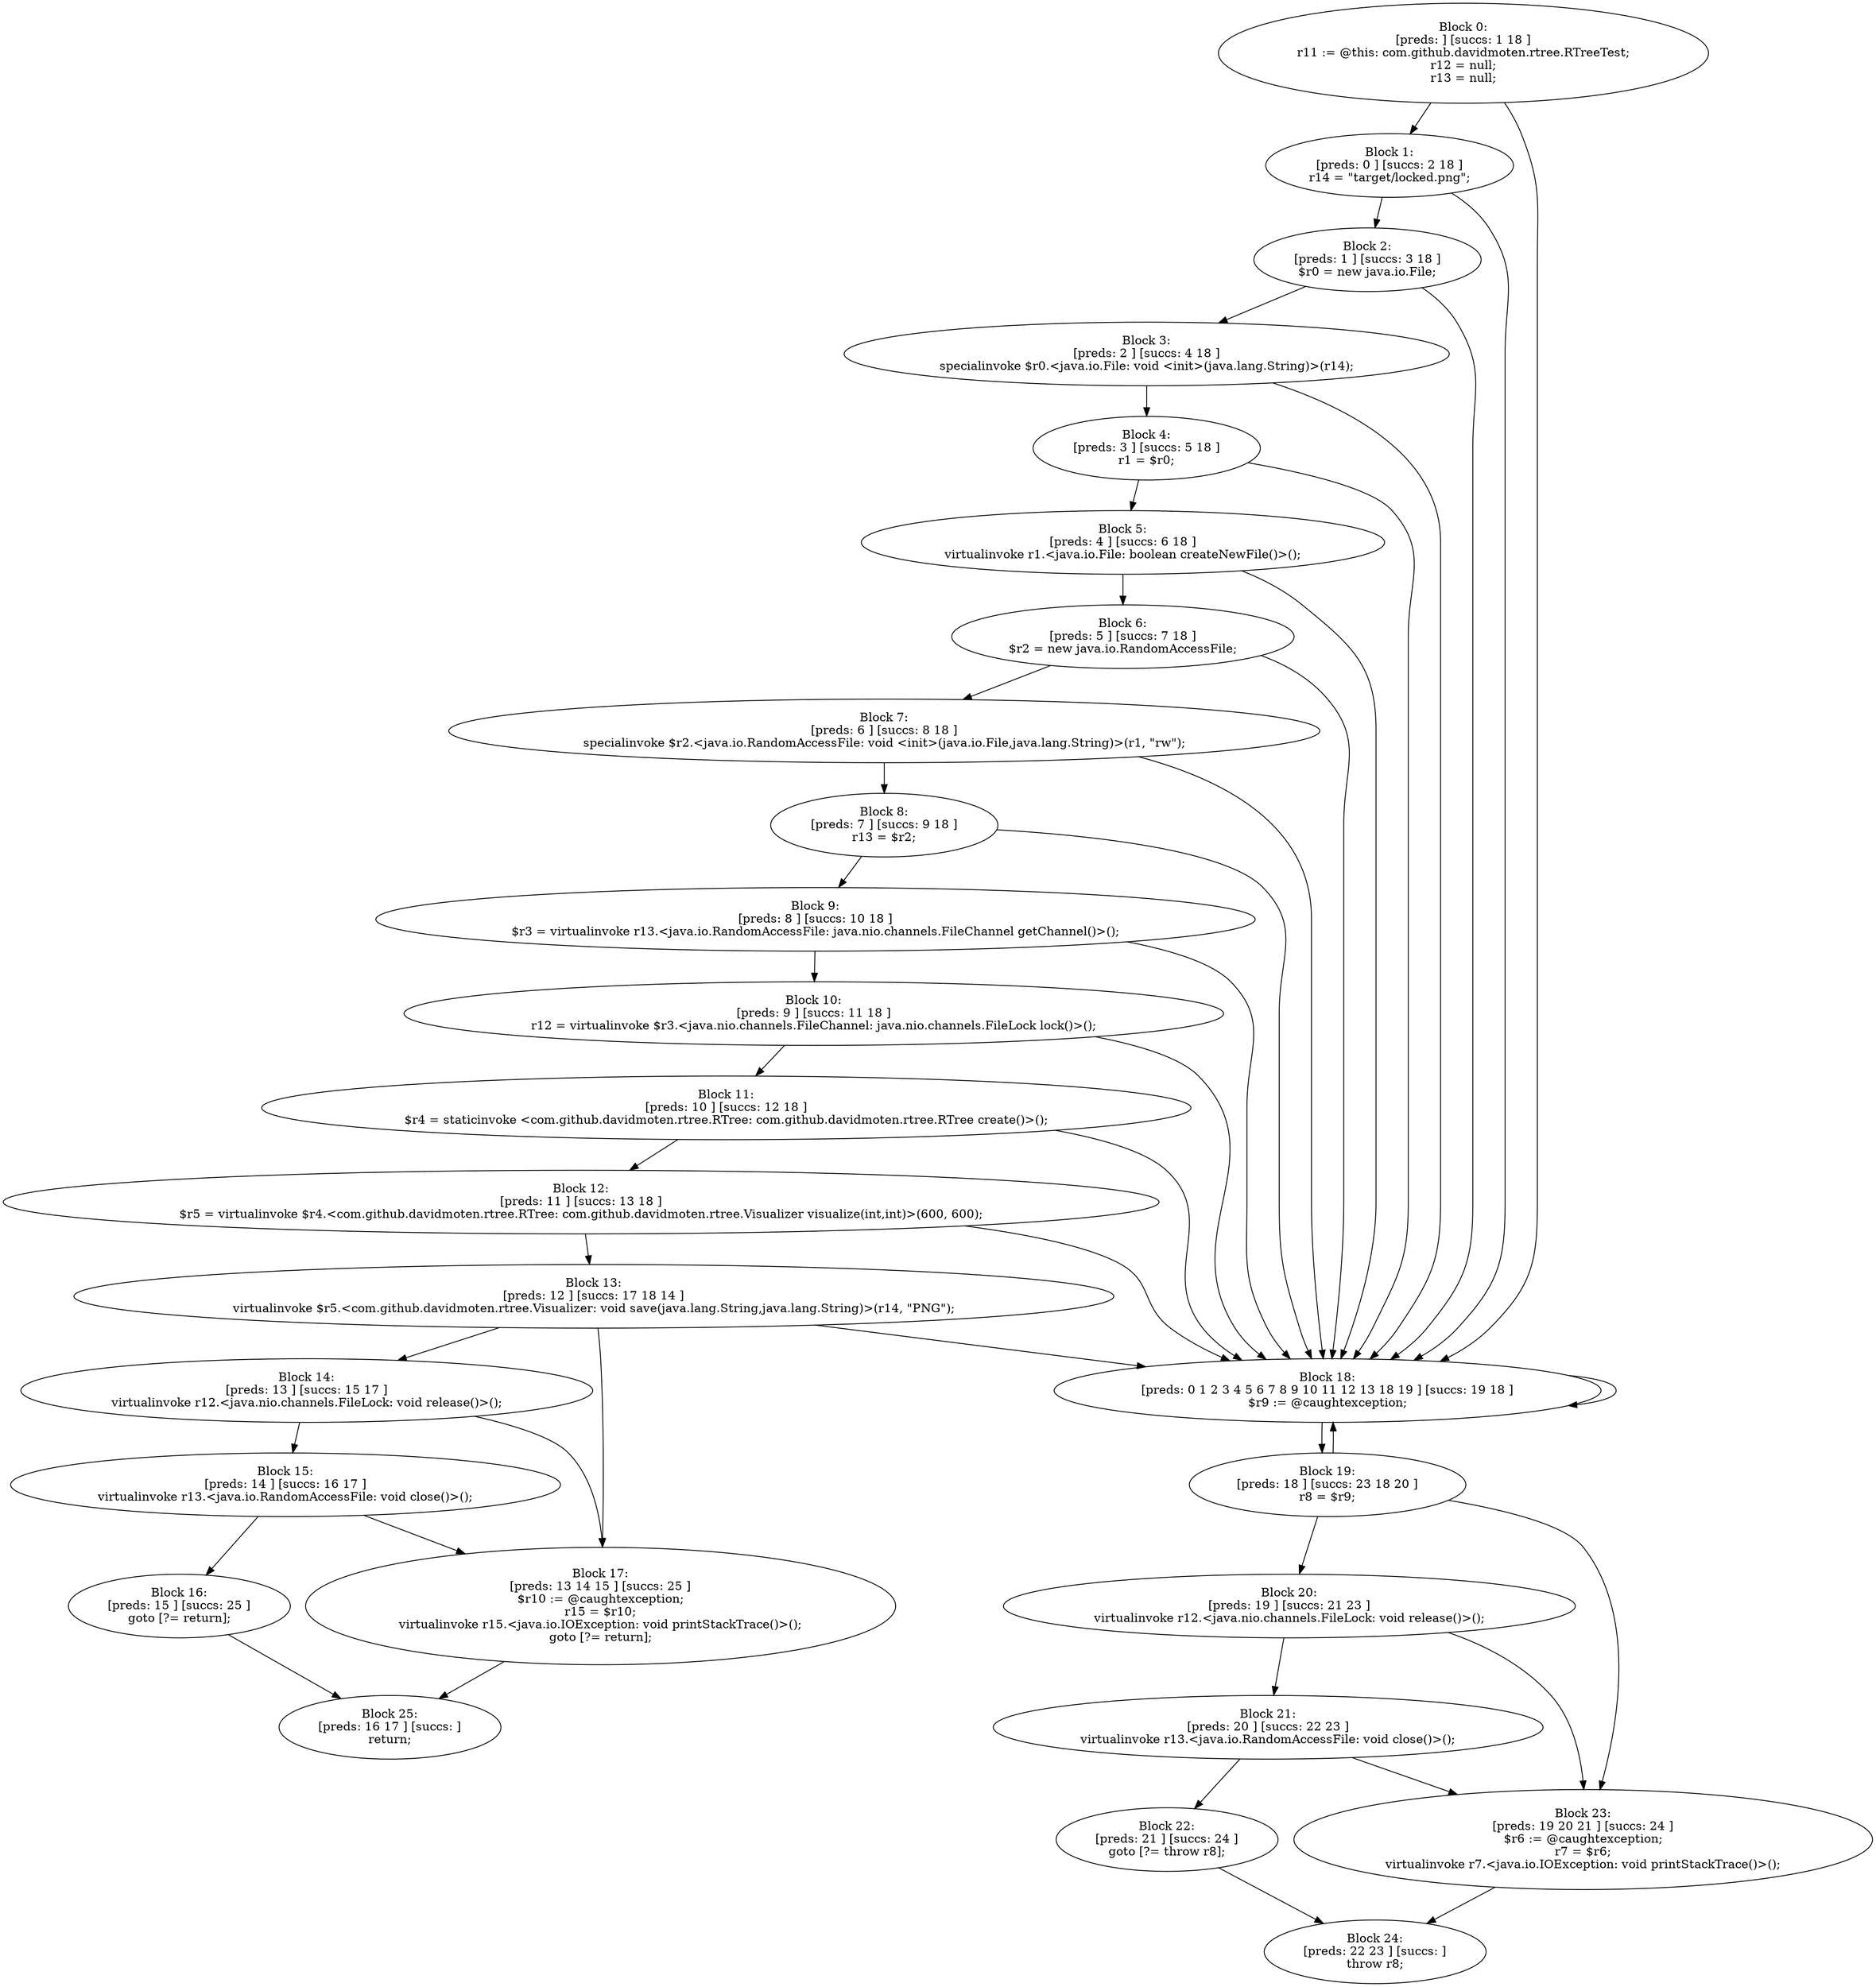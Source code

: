 digraph "unitGraph" {
    "Block 0:
[preds: ] [succs: 1 18 ]
r11 := @this: com.github.davidmoten.rtree.RTreeTest;
r12 = null;
r13 = null;
"
    "Block 1:
[preds: 0 ] [succs: 2 18 ]
r14 = \"target/locked.png\";
"
    "Block 2:
[preds: 1 ] [succs: 3 18 ]
$r0 = new java.io.File;
"
    "Block 3:
[preds: 2 ] [succs: 4 18 ]
specialinvoke $r0.<java.io.File: void <init>(java.lang.String)>(r14);
"
    "Block 4:
[preds: 3 ] [succs: 5 18 ]
r1 = $r0;
"
    "Block 5:
[preds: 4 ] [succs: 6 18 ]
virtualinvoke r1.<java.io.File: boolean createNewFile()>();
"
    "Block 6:
[preds: 5 ] [succs: 7 18 ]
$r2 = new java.io.RandomAccessFile;
"
    "Block 7:
[preds: 6 ] [succs: 8 18 ]
specialinvoke $r2.<java.io.RandomAccessFile: void <init>(java.io.File,java.lang.String)>(r1, \"rw\");
"
    "Block 8:
[preds: 7 ] [succs: 9 18 ]
r13 = $r2;
"
    "Block 9:
[preds: 8 ] [succs: 10 18 ]
$r3 = virtualinvoke r13.<java.io.RandomAccessFile: java.nio.channels.FileChannel getChannel()>();
"
    "Block 10:
[preds: 9 ] [succs: 11 18 ]
r12 = virtualinvoke $r3.<java.nio.channels.FileChannel: java.nio.channels.FileLock lock()>();
"
    "Block 11:
[preds: 10 ] [succs: 12 18 ]
$r4 = staticinvoke <com.github.davidmoten.rtree.RTree: com.github.davidmoten.rtree.RTree create()>();
"
    "Block 12:
[preds: 11 ] [succs: 13 18 ]
$r5 = virtualinvoke $r4.<com.github.davidmoten.rtree.RTree: com.github.davidmoten.rtree.Visualizer visualize(int,int)>(600, 600);
"
    "Block 13:
[preds: 12 ] [succs: 17 18 14 ]
virtualinvoke $r5.<com.github.davidmoten.rtree.Visualizer: void save(java.lang.String,java.lang.String)>(r14, \"PNG\");
"
    "Block 14:
[preds: 13 ] [succs: 15 17 ]
virtualinvoke r12.<java.nio.channels.FileLock: void release()>();
"
    "Block 15:
[preds: 14 ] [succs: 16 17 ]
virtualinvoke r13.<java.io.RandomAccessFile: void close()>();
"
    "Block 16:
[preds: 15 ] [succs: 25 ]
goto [?= return];
"
    "Block 17:
[preds: 13 14 15 ] [succs: 25 ]
$r10 := @caughtexception;
r15 = $r10;
virtualinvoke r15.<java.io.IOException: void printStackTrace()>();
goto [?= return];
"
    "Block 18:
[preds: 0 1 2 3 4 5 6 7 8 9 10 11 12 13 18 19 ] [succs: 19 18 ]
$r9 := @caughtexception;
"
    "Block 19:
[preds: 18 ] [succs: 23 18 20 ]
r8 = $r9;
"
    "Block 20:
[preds: 19 ] [succs: 21 23 ]
virtualinvoke r12.<java.nio.channels.FileLock: void release()>();
"
    "Block 21:
[preds: 20 ] [succs: 22 23 ]
virtualinvoke r13.<java.io.RandomAccessFile: void close()>();
"
    "Block 22:
[preds: 21 ] [succs: 24 ]
goto [?= throw r8];
"
    "Block 23:
[preds: 19 20 21 ] [succs: 24 ]
$r6 := @caughtexception;
r7 = $r6;
virtualinvoke r7.<java.io.IOException: void printStackTrace()>();
"
    "Block 24:
[preds: 22 23 ] [succs: ]
throw r8;
"
    "Block 25:
[preds: 16 17 ] [succs: ]
return;
"
    "Block 0:
[preds: ] [succs: 1 18 ]
r11 := @this: com.github.davidmoten.rtree.RTreeTest;
r12 = null;
r13 = null;
"->"Block 1:
[preds: 0 ] [succs: 2 18 ]
r14 = \"target/locked.png\";
";
    "Block 0:
[preds: ] [succs: 1 18 ]
r11 := @this: com.github.davidmoten.rtree.RTreeTest;
r12 = null;
r13 = null;
"->"Block 18:
[preds: 0 1 2 3 4 5 6 7 8 9 10 11 12 13 18 19 ] [succs: 19 18 ]
$r9 := @caughtexception;
";
    "Block 1:
[preds: 0 ] [succs: 2 18 ]
r14 = \"target/locked.png\";
"->"Block 2:
[preds: 1 ] [succs: 3 18 ]
$r0 = new java.io.File;
";
    "Block 1:
[preds: 0 ] [succs: 2 18 ]
r14 = \"target/locked.png\";
"->"Block 18:
[preds: 0 1 2 3 4 5 6 7 8 9 10 11 12 13 18 19 ] [succs: 19 18 ]
$r9 := @caughtexception;
";
    "Block 2:
[preds: 1 ] [succs: 3 18 ]
$r0 = new java.io.File;
"->"Block 3:
[preds: 2 ] [succs: 4 18 ]
specialinvoke $r0.<java.io.File: void <init>(java.lang.String)>(r14);
";
    "Block 2:
[preds: 1 ] [succs: 3 18 ]
$r0 = new java.io.File;
"->"Block 18:
[preds: 0 1 2 3 4 5 6 7 8 9 10 11 12 13 18 19 ] [succs: 19 18 ]
$r9 := @caughtexception;
";
    "Block 3:
[preds: 2 ] [succs: 4 18 ]
specialinvoke $r0.<java.io.File: void <init>(java.lang.String)>(r14);
"->"Block 4:
[preds: 3 ] [succs: 5 18 ]
r1 = $r0;
";
    "Block 3:
[preds: 2 ] [succs: 4 18 ]
specialinvoke $r0.<java.io.File: void <init>(java.lang.String)>(r14);
"->"Block 18:
[preds: 0 1 2 3 4 5 6 7 8 9 10 11 12 13 18 19 ] [succs: 19 18 ]
$r9 := @caughtexception;
";
    "Block 4:
[preds: 3 ] [succs: 5 18 ]
r1 = $r0;
"->"Block 5:
[preds: 4 ] [succs: 6 18 ]
virtualinvoke r1.<java.io.File: boolean createNewFile()>();
";
    "Block 4:
[preds: 3 ] [succs: 5 18 ]
r1 = $r0;
"->"Block 18:
[preds: 0 1 2 3 4 5 6 7 8 9 10 11 12 13 18 19 ] [succs: 19 18 ]
$r9 := @caughtexception;
";
    "Block 5:
[preds: 4 ] [succs: 6 18 ]
virtualinvoke r1.<java.io.File: boolean createNewFile()>();
"->"Block 6:
[preds: 5 ] [succs: 7 18 ]
$r2 = new java.io.RandomAccessFile;
";
    "Block 5:
[preds: 4 ] [succs: 6 18 ]
virtualinvoke r1.<java.io.File: boolean createNewFile()>();
"->"Block 18:
[preds: 0 1 2 3 4 5 6 7 8 9 10 11 12 13 18 19 ] [succs: 19 18 ]
$r9 := @caughtexception;
";
    "Block 6:
[preds: 5 ] [succs: 7 18 ]
$r2 = new java.io.RandomAccessFile;
"->"Block 7:
[preds: 6 ] [succs: 8 18 ]
specialinvoke $r2.<java.io.RandomAccessFile: void <init>(java.io.File,java.lang.String)>(r1, \"rw\");
";
    "Block 6:
[preds: 5 ] [succs: 7 18 ]
$r2 = new java.io.RandomAccessFile;
"->"Block 18:
[preds: 0 1 2 3 4 5 6 7 8 9 10 11 12 13 18 19 ] [succs: 19 18 ]
$r9 := @caughtexception;
";
    "Block 7:
[preds: 6 ] [succs: 8 18 ]
specialinvoke $r2.<java.io.RandomAccessFile: void <init>(java.io.File,java.lang.String)>(r1, \"rw\");
"->"Block 8:
[preds: 7 ] [succs: 9 18 ]
r13 = $r2;
";
    "Block 7:
[preds: 6 ] [succs: 8 18 ]
specialinvoke $r2.<java.io.RandomAccessFile: void <init>(java.io.File,java.lang.String)>(r1, \"rw\");
"->"Block 18:
[preds: 0 1 2 3 4 5 6 7 8 9 10 11 12 13 18 19 ] [succs: 19 18 ]
$r9 := @caughtexception;
";
    "Block 8:
[preds: 7 ] [succs: 9 18 ]
r13 = $r2;
"->"Block 9:
[preds: 8 ] [succs: 10 18 ]
$r3 = virtualinvoke r13.<java.io.RandomAccessFile: java.nio.channels.FileChannel getChannel()>();
";
    "Block 8:
[preds: 7 ] [succs: 9 18 ]
r13 = $r2;
"->"Block 18:
[preds: 0 1 2 3 4 5 6 7 8 9 10 11 12 13 18 19 ] [succs: 19 18 ]
$r9 := @caughtexception;
";
    "Block 9:
[preds: 8 ] [succs: 10 18 ]
$r3 = virtualinvoke r13.<java.io.RandomAccessFile: java.nio.channels.FileChannel getChannel()>();
"->"Block 10:
[preds: 9 ] [succs: 11 18 ]
r12 = virtualinvoke $r3.<java.nio.channels.FileChannel: java.nio.channels.FileLock lock()>();
";
    "Block 9:
[preds: 8 ] [succs: 10 18 ]
$r3 = virtualinvoke r13.<java.io.RandomAccessFile: java.nio.channels.FileChannel getChannel()>();
"->"Block 18:
[preds: 0 1 2 3 4 5 6 7 8 9 10 11 12 13 18 19 ] [succs: 19 18 ]
$r9 := @caughtexception;
";
    "Block 10:
[preds: 9 ] [succs: 11 18 ]
r12 = virtualinvoke $r3.<java.nio.channels.FileChannel: java.nio.channels.FileLock lock()>();
"->"Block 11:
[preds: 10 ] [succs: 12 18 ]
$r4 = staticinvoke <com.github.davidmoten.rtree.RTree: com.github.davidmoten.rtree.RTree create()>();
";
    "Block 10:
[preds: 9 ] [succs: 11 18 ]
r12 = virtualinvoke $r3.<java.nio.channels.FileChannel: java.nio.channels.FileLock lock()>();
"->"Block 18:
[preds: 0 1 2 3 4 5 6 7 8 9 10 11 12 13 18 19 ] [succs: 19 18 ]
$r9 := @caughtexception;
";
    "Block 11:
[preds: 10 ] [succs: 12 18 ]
$r4 = staticinvoke <com.github.davidmoten.rtree.RTree: com.github.davidmoten.rtree.RTree create()>();
"->"Block 12:
[preds: 11 ] [succs: 13 18 ]
$r5 = virtualinvoke $r4.<com.github.davidmoten.rtree.RTree: com.github.davidmoten.rtree.Visualizer visualize(int,int)>(600, 600);
";
    "Block 11:
[preds: 10 ] [succs: 12 18 ]
$r4 = staticinvoke <com.github.davidmoten.rtree.RTree: com.github.davidmoten.rtree.RTree create()>();
"->"Block 18:
[preds: 0 1 2 3 4 5 6 7 8 9 10 11 12 13 18 19 ] [succs: 19 18 ]
$r9 := @caughtexception;
";
    "Block 12:
[preds: 11 ] [succs: 13 18 ]
$r5 = virtualinvoke $r4.<com.github.davidmoten.rtree.RTree: com.github.davidmoten.rtree.Visualizer visualize(int,int)>(600, 600);
"->"Block 13:
[preds: 12 ] [succs: 17 18 14 ]
virtualinvoke $r5.<com.github.davidmoten.rtree.Visualizer: void save(java.lang.String,java.lang.String)>(r14, \"PNG\");
";
    "Block 12:
[preds: 11 ] [succs: 13 18 ]
$r5 = virtualinvoke $r4.<com.github.davidmoten.rtree.RTree: com.github.davidmoten.rtree.Visualizer visualize(int,int)>(600, 600);
"->"Block 18:
[preds: 0 1 2 3 4 5 6 7 8 9 10 11 12 13 18 19 ] [succs: 19 18 ]
$r9 := @caughtexception;
";
    "Block 13:
[preds: 12 ] [succs: 17 18 14 ]
virtualinvoke $r5.<com.github.davidmoten.rtree.Visualizer: void save(java.lang.String,java.lang.String)>(r14, \"PNG\");
"->"Block 17:
[preds: 13 14 15 ] [succs: 25 ]
$r10 := @caughtexception;
r15 = $r10;
virtualinvoke r15.<java.io.IOException: void printStackTrace()>();
goto [?= return];
";
    "Block 13:
[preds: 12 ] [succs: 17 18 14 ]
virtualinvoke $r5.<com.github.davidmoten.rtree.Visualizer: void save(java.lang.String,java.lang.String)>(r14, \"PNG\");
"->"Block 18:
[preds: 0 1 2 3 4 5 6 7 8 9 10 11 12 13 18 19 ] [succs: 19 18 ]
$r9 := @caughtexception;
";
    "Block 13:
[preds: 12 ] [succs: 17 18 14 ]
virtualinvoke $r5.<com.github.davidmoten.rtree.Visualizer: void save(java.lang.String,java.lang.String)>(r14, \"PNG\");
"->"Block 14:
[preds: 13 ] [succs: 15 17 ]
virtualinvoke r12.<java.nio.channels.FileLock: void release()>();
";
    "Block 14:
[preds: 13 ] [succs: 15 17 ]
virtualinvoke r12.<java.nio.channels.FileLock: void release()>();
"->"Block 15:
[preds: 14 ] [succs: 16 17 ]
virtualinvoke r13.<java.io.RandomAccessFile: void close()>();
";
    "Block 14:
[preds: 13 ] [succs: 15 17 ]
virtualinvoke r12.<java.nio.channels.FileLock: void release()>();
"->"Block 17:
[preds: 13 14 15 ] [succs: 25 ]
$r10 := @caughtexception;
r15 = $r10;
virtualinvoke r15.<java.io.IOException: void printStackTrace()>();
goto [?= return];
";
    "Block 15:
[preds: 14 ] [succs: 16 17 ]
virtualinvoke r13.<java.io.RandomAccessFile: void close()>();
"->"Block 16:
[preds: 15 ] [succs: 25 ]
goto [?= return];
";
    "Block 15:
[preds: 14 ] [succs: 16 17 ]
virtualinvoke r13.<java.io.RandomAccessFile: void close()>();
"->"Block 17:
[preds: 13 14 15 ] [succs: 25 ]
$r10 := @caughtexception;
r15 = $r10;
virtualinvoke r15.<java.io.IOException: void printStackTrace()>();
goto [?= return];
";
    "Block 16:
[preds: 15 ] [succs: 25 ]
goto [?= return];
"->"Block 25:
[preds: 16 17 ] [succs: ]
return;
";
    "Block 17:
[preds: 13 14 15 ] [succs: 25 ]
$r10 := @caughtexception;
r15 = $r10;
virtualinvoke r15.<java.io.IOException: void printStackTrace()>();
goto [?= return];
"->"Block 25:
[preds: 16 17 ] [succs: ]
return;
";
    "Block 18:
[preds: 0 1 2 3 4 5 6 7 8 9 10 11 12 13 18 19 ] [succs: 19 18 ]
$r9 := @caughtexception;
"->"Block 19:
[preds: 18 ] [succs: 23 18 20 ]
r8 = $r9;
";
    "Block 18:
[preds: 0 1 2 3 4 5 6 7 8 9 10 11 12 13 18 19 ] [succs: 19 18 ]
$r9 := @caughtexception;
"->"Block 18:
[preds: 0 1 2 3 4 5 6 7 8 9 10 11 12 13 18 19 ] [succs: 19 18 ]
$r9 := @caughtexception;
";
    "Block 19:
[preds: 18 ] [succs: 23 18 20 ]
r8 = $r9;
"->"Block 23:
[preds: 19 20 21 ] [succs: 24 ]
$r6 := @caughtexception;
r7 = $r6;
virtualinvoke r7.<java.io.IOException: void printStackTrace()>();
";
    "Block 19:
[preds: 18 ] [succs: 23 18 20 ]
r8 = $r9;
"->"Block 18:
[preds: 0 1 2 3 4 5 6 7 8 9 10 11 12 13 18 19 ] [succs: 19 18 ]
$r9 := @caughtexception;
";
    "Block 19:
[preds: 18 ] [succs: 23 18 20 ]
r8 = $r9;
"->"Block 20:
[preds: 19 ] [succs: 21 23 ]
virtualinvoke r12.<java.nio.channels.FileLock: void release()>();
";
    "Block 20:
[preds: 19 ] [succs: 21 23 ]
virtualinvoke r12.<java.nio.channels.FileLock: void release()>();
"->"Block 21:
[preds: 20 ] [succs: 22 23 ]
virtualinvoke r13.<java.io.RandomAccessFile: void close()>();
";
    "Block 20:
[preds: 19 ] [succs: 21 23 ]
virtualinvoke r12.<java.nio.channels.FileLock: void release()>();
"->"Block 23:
[preds: 19 20 21 ] [succs: 24 ]
$r6 := @caughtexception;
r7 = $r6;
virtualinvoke r7.<java.io.IOException: void printStackTrace()>();
";
    "Block 21:
[preds: 20 ] [succs: 22 23 ]
virtualinvoke r13.<java.io.RandomAccessFile: void close()>();
"->"Block 22:
[preds: 21 ] [succs: 24 ]
goto [?= throw r8];
";
    "Block 21:
[preds: 20 ] [succs: 22 23 ]
virtualinvoke r13.<java.io.RandomAccessFile: void close()>();
"->"Block 23:
[preds: 19 20 21 ] [succs: 24 ]
$r6 := @caughtexception;
r7 = $r6;
virtualinvoke r7.<java.io.IOException: void printStackTrace()>();
";
    "Block 22:
[preds: 21 ] [succs: 24 ]
goto [?= throw r8];
"->"Block 24:
[preds: 22 23 ] [succs: ]
throw r8;
";
    "Block 23:
[preds: 19 20 21 ] [succs: 24 ]
$r6 := @caughtexception;
r7 = $r6;
virtualinvoke r7.<java.io.IOException: void printStackTrace()>();
"->"Block 24:
[preds: 22 23 ] [succs: ]
throw r8;
";
}
